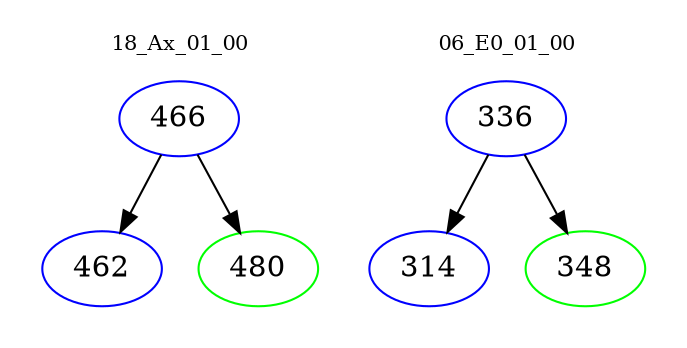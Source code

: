 digraph{
subgraph cluster_0 {
color = white
label = "18_Ax_01_00";
fontsize=10;
T0_466 [label="466", color="blue"]
T0_466 -> T0_462 [color="black"]
T0_462 [label="462", color="blue"]
T0_466 -> T0_480 [color="black"]
T0_480 [label="480", color="green"]
}
subgraph cluster_1 {
color = white
label = "06_E0_01_00";
fontsize=10;
T1_336 [label="336", color="blue"]
T1_336 -> T1_314 [color="black"]
T1_314 [label="314", color="blue"]
T1_336 -> T1_348 [color="black"]
T1_348 [label="348", color="green"]
}
}
